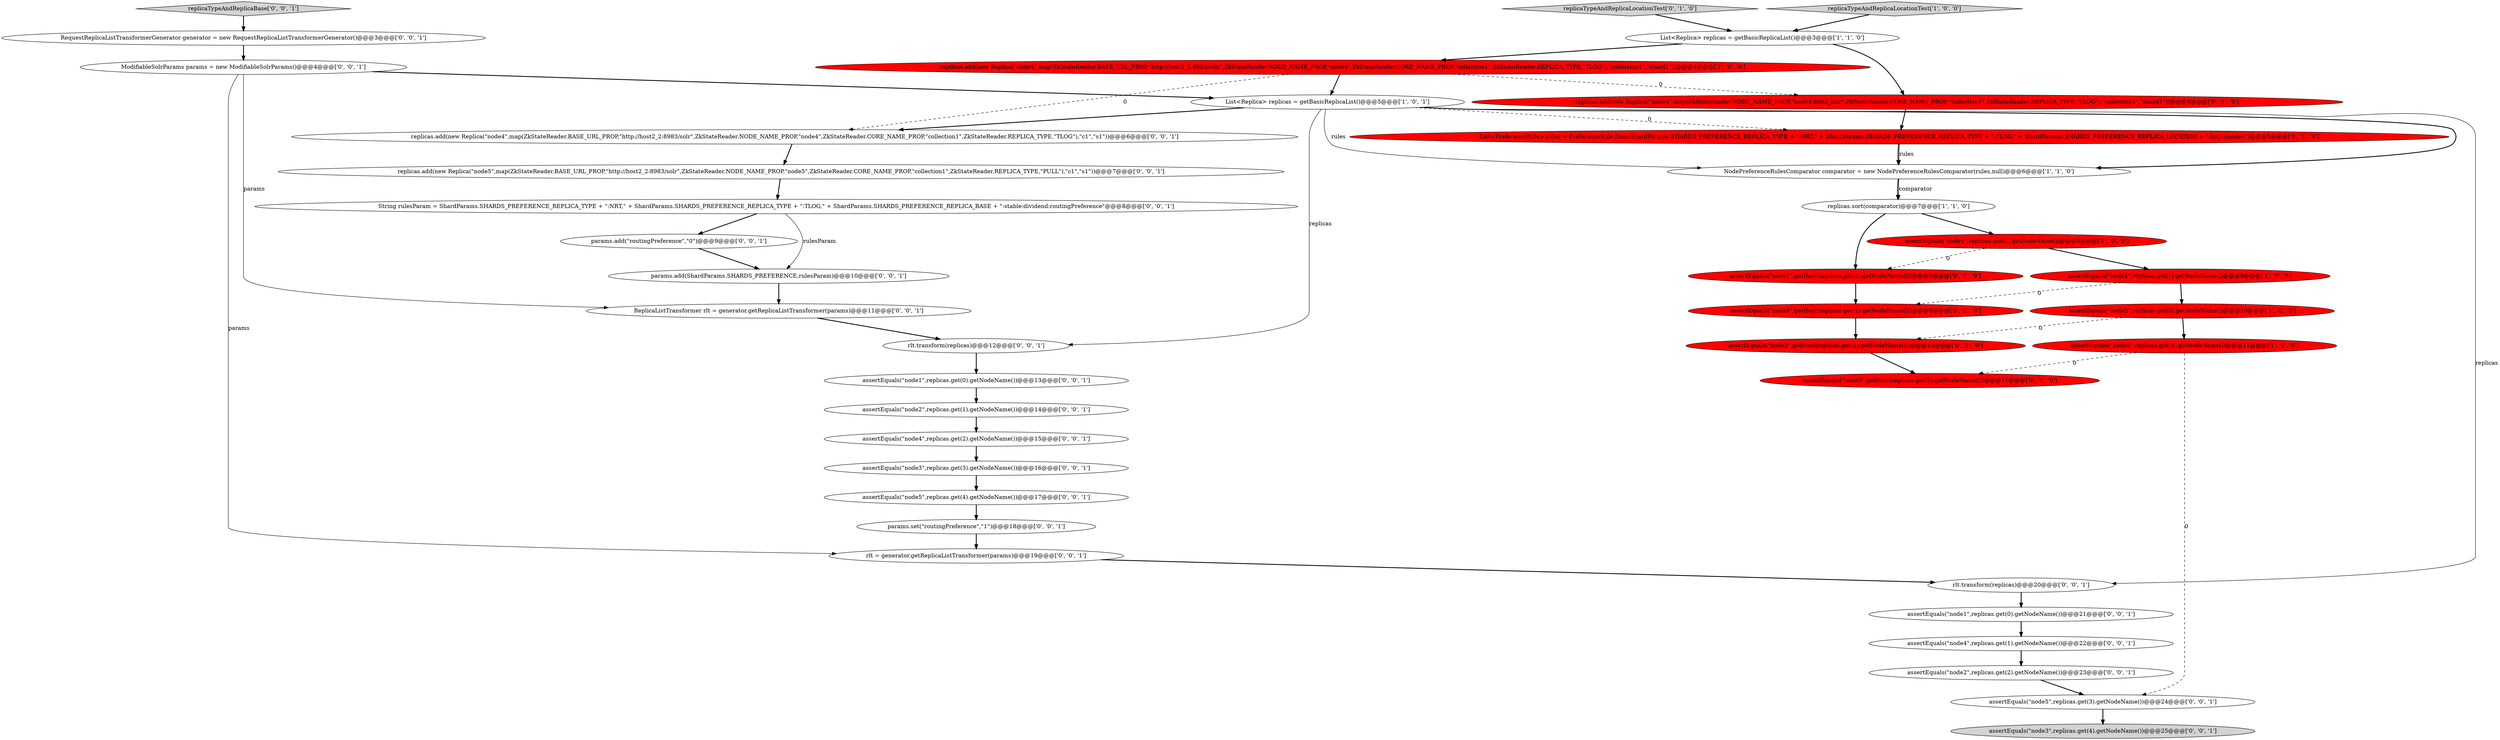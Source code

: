 digraph {
9 [style = filled, label = "assertEquals(\"node4\",replicas.get(1).getNodeName())@@@9@@@['1', '0', '0']", fillcolor = red, shape = ellipse image = "AAA1AAABBB1BBB"];
30 [style = filled, label = "rlt = generator.getReplicaListTransformer(params)@@@19@@@['0', '0', '1']", fillcolor = white, shape = ellipse image = "AAA0AAABBB3BBB"];
20 [style = filled, label = "assertEquals(\"node4\",replicas.get(2).getNodeName())@@@15@@@['0', '0', '1']", fillcolor = white, shape = ellipse image = "AAA0AAABBB3BBB"];
13 [style = filled, label = "assertEquals(\"node2\",getHost(replicas.get(2).getNodeName()))@@@10@@@['0', '1', '0']", fillcolor = red, shape = ellipse image = "AAA1AAABBB2BBB"];
11 [style = filled, label = "assertEquals(\"node4\",getHost(replicas.get(1).getNodeName()))@@@9@@@['0', '1', '0']", fillcolor = red, shape = ellipse image = "AAA1AAABBB2BBB"];
26 [style = filled, label = "assertEquals(\"node3\",replicas.get(3).getNodeName())@@@16@@@['0', '0', '1']", fillcolor = white, shape = ellipse image = "AAA0AAABBB3BBB"];
23 [style = filled, label = "ReplicaListTransformer rlt = generator.getReplicaListTransformer(params)@@@11@@@['0', '0', '1']", fillcolor = white, shape = ellipse image = "AAA0AAABBB3BBB"];
28 [style = filled, label = "replicaTypeAndReplicaBase['0', '0', '1']", fillcolor = lightgray, shape = diamond image = "AAA0AAABBB3BBB"];
2 [style = filled, label = "List<Replica> replicas = getBasicReplicaList()@@@3@@@['1', '1', '0']", fillcolor = white, shape = ellipse image = "AAA0AAABBB1BBB"];
17 [style = filled, label = "RequestReplicaListTransformerGenerator generator = new RequestReplicaListTransformerGenerator()@@@3@@@['0', '0', '1']", fillcolor = white, shape = ellipse image = "AAA0AAABBB3BBB"];
38 [style = filled, label = "assertEquals(\"node2\",replicas.get(2).getNodeName())@@@23@@@['0', '0', '1']", fillcolor = white, shape = ellipse image = "AAA0AAABBB3BBB"];
24 [style = filled, label = "assertEquals(\"node3\",replicas.get(4).getNodeName())@@@25@@@['0', '0', '1']", fillcolor = lightgray, shape = ellipse image = "AAA0AAABBB3BBB"];
35 [style = filled, label = "assertEquals(\"node1\",replicas.get(0).getNodeName())@@@21@@@['0', '0', '1']", fillcolor = white, shape = ellipse image = "AAA0AAABBB3BBB"];
16 [style = filled, label = "replicas.add(new Replica(\"node4\",map(ZkStateReader.NODE_NAME_PROP,\"node4:8983_solr\",ZkStateReader.CORE_NAME_PROP,\"collection1\",ZkStateReader.REPLICA_TYPE,\"TLOG\"),\"collection1\",\"shard1\"))@@@4@@@['0', '1', '0']", fillcolor = red, shape = ellipse image = "AAA1AAABBB2BBB"];
18 [style = filled, label = "replicas.add(new Replica(\"node4\",map(ZkStateReader.BASE_URL_PROP,\"http://host2_2:8983/solr\",ZkStateReader.NODE_NAME_PROP,\"node4\",ZkStateReader.CORE_NAME_PROP,\"collection1\",ZkStateReader.REPLICA_TYPE,\"TLOG\"),\"c1\",\"s1\"))@@@6@@@['0', '0', '1']", fillcolor = white, shape = ellipse image = "AAA0AAABBB3BBB"];
15 [style = filled, label = "assertEquals(\"node1\",getHost(replicas.get(0).getNodeName()))@@@8@@@['0', '1', '0']", fillcolor = red, shape = ellipse image = "AAA1AAABBB2BBB"];
4 [style = filled, label = "assertEquals(\"node3\",replicas.get(3).getNodeName())@@@11@@@['1', '0', '0']", fillcolor = red, shape = ellipse image = "AAA1AAABBB1BBB"];
21 [style = filled, label = "ModifiableSolrParams params = new ModifiableSolrParams()@@@4@@@['0', '0', '1']", fillcolor = white, shape = ellipse image = "AAA0AAABBB3BBB"];
25 [style = filled, label = "assertEquals(\"node1\",replicas.get(0).getNodeName())@@@13@@@['0', '0', '1']", fillcolor = white, shape = ellipse image = "AAA0AAABBB3BBB"];
27 [style = filled, label = "assertEquals(\"node5\",replicas.get(4).getNodeName())@@@17@@@['0', '0', '1']", fillcolor = white, shape = ellipse image = "AAA0AAABBB3BBB"];
0 [style = filled, label = "replicaTypeAndReplicaLocationTest['1', '0', '0']", fillcolor = lightgray, shape = diamond image = "AAA0AAABBB1BBB"];
8 [style = filled, label = "assertEquals(\"node2\",replicas.get(2).getNodeName())@@@10@@@['1', '0', '0']", fillcolor = red, shape = ellipse image = "AAA1AAABBB1BBB"];
12 [style = filled, label = "replicaTypeAndReplicaLocationTest['0', '1', '0']", fillcolor = lightgray, shape = diamond image = "AAA0AAABBB2BBB"];
29 [style = filled, label = "replicas.add(new Replica(\"node5\",map(ZkStateReader.BASE_URL_PROP,\"http://host2_2:8983/solr\",ZkStateReader.NODE_NAME_PROP,\"node5\",ZkStateReader.CORE_NAME_PROP,\"collection1\",ZkStateReader.REPLICA_TYPE,\"PULL\"),\"c1\",\"s1\"))@@@7@@@['0', '0', '1']", fillcolor = white, shape = ellipse image = "AAA0AAABBB3BBB"];
36 [style = filled, label = "assertEquals(\"node4\",replicas.get(1).getNodeName())@@@22@@@['0', '0', '1']", fillcolor = white, shape = ellipse image = "AAA0AAABBB3BBB"];
32 [style = filled, label = "assertEquals(\"node2\",replicas.get(1).getNodeName())@@@14@@@['0', '0', '1']", fillcolor = white, shape = ellipse image = "AAA0AAABBB3BBB"];
34 [style = filled, label = "assertEquals(\"node5\",replicas.get(3).getNodeName())@@@24@@@['0', '0', '1']", fillcolor = white, shape = ellipse image = "AAA0AAABBB3BBB"];
37 [style = filled, label = "String rulesParam = ShardParams.SHARDS_PREFERENCE_REPLICA_TYPE + \":NRT,\" + ShardParams.SHARDS_PREFERENCE_REPLICA_TYPE + \":TLOG,\" + ShardParams.SHARDS_PREFERENCE_REPLICA_BASE + \":stable:dividend:routingPreference\"@@@8@@@['0', '0', '1']", fillcolor = white, shape = ellipse image = "AAA0AAABBB3BBB"];
7 [style = filled, label = "NodePreferenceRulesComparator comparator = new NodePreferenceRulesComparator(rules,null)@@@6@@@['1', '1', '0']", fillcolor = white, shape = ellipse image = "AAA0AAABBB1BBB"];
33 [style = filled, label = "rlt.transform(replicas)@@@12@@@['0', '0', '1']", fillcolor = white, shape = ellipse image = "AAA0AAABBB3BBB"];
6 [style = filled, label = "replicas.sort(comparator)@@@7@@@['1', '1', '0']", fillcolor = white, shape = ellipse image = "AAA0AAABBB1BBB"];
5 [style = filled, label = "replicas.add(new Replica(\"node4\",map(ZkStateReader.BASE_URL_PROP,\"http://host2_2:8983/solr\",ZkStateReader.NODE_NAME_PROP,\"node4\",ZkStateReader.CORE_NAME_PROP,\"collection1\",ZkStateReader.REPLICA_TYPE,\"TLOG\"),\"collection1\",\"shard1\"))@@@4@@@['1', '0', '0']", fillcolor = red, shape = ellipse image = "AAA1AAABBB1BBB"];
31 [style = filled, label = "rlt.transform(replicas)@@@20@@@['0', '0', '1']", fillcolor = white, shape = ellipse image = "AAA0AAABBB3BBB"];
39 [style = filled, label = "params.set(\"routingPreference\",\"1\")@@@18@@@['0', '0', '1']", fillcolor = white, shape = ellipse image = "AAA0AAABBB3BBB"];
10 [style = filled, label = "List<PreferenceRule> rules = PreferenceRule.from(ShardParams.SHARDS_PREFERENCE_REPLICA_TYPE + \":NRT,\" + ShardParams.SHARDS_PREFERENCE_REPLICA_TYPE + \":TLOG,\" + ShardParams.SHARDS_PREFERENCE_REPLICA_LOCATION + \":http://node4\")@@@5@@@['0', '1', '0']", fillcolor = red, shape = ellipse image = "AAA1AAABBB2BBB"];
19 [style = filled, label = "params.add(\"routingPreference\",\"0\")@@@9@@@['0', '0', '1']", fillcolor = white, shape = ellipse image = "AAA0AAABBB3BBB"];
3 [style = filled, label = "assertEquals(\"node1\",replicas.get(0).getNodeName())@@@8@@@['1', '0', '0']", fillcolor = red, shape = ellipse image = "AAA1AAABBB1BBB"];
1 [style = filled, label = "List<Replica> replicas = getBasicReplicaList()@@@5@@@['1', '0', '1']", fillcolor = white, shape = ellipse image = "AAA0AAABBB1BBB"];
22 [style = filled, label = "params.add(ShardParams.SHARDS_PREFERENCE,rulesParam)@@@10@@@['0', '0', '1']", fillcolor = white, shape = ellipse image = "AAA0AAABBB3BBB"];
14 [style = filled, label = "assertEquals(\"node3\",getHost(replicas.get(3).getNodeName()))@@@11@@@['0', '1', '0']", fillcolor = red, shape = ellipse image = "AAA1AAABBB2BBB"];
6->3 [style = bold, label=""];
16->10 [style = bold, label=""];
20->26 [style = bold, label=""];
10->7 [style = solid, label="rules"];
0->2 [style = bold, label=""];
25->32 [style = bold, label=""];
1->7 [style = solid, label="rules"];
1->18 [style = bold, label=""];
29->37 [style = bold, label=""];
1->10 [style = dashed, label="0"];
5->18 [style = dashed, label="0"];
9->8 [style = bold, label=""];
7->6 [style = solid, label="comparator"];
1->7 [style = bold, label=""];
10->7 [style = bold, label=""];
22->23 [style = bold, label=""];
6->15 [style = bold, label=""];
8->13 [style = dashed, label="0"];
1->33 [style = solid, label="replicas"];
39->30 [style = bold, label=""];
5->16 [style = dashed, label="0"];
3->9 [style = bold, label=""];
5->1 [style = bold, label=""];
26->27 [style = bold, label=""];
12->2 [style = bold, label=""];
18->29 [style = bold, label=""];
27->39 [style = bold, label=""];
23->33 [style = bold, label=""];
34->24 [style = bold, label=""];
15->11 [style = bold, label=""];
31->35 [style = bold, label=""];
33->25 [style = bold, label=""];
30->31 [style = bold, label=""];
11->13 [style = bold, label=""];
21->1 [style = bold, label=""];
7->6 [style = bold, label=""];
4->34 [style = dashed, label="0"];
38->34 [style = bold, label=""];
21->30 [style = solid, label="params"];
28->17 [style = bold, label=""];
37->22 [style = solid, label="rulesParam"];
3->15 [style = dashed, label="0"];
9->11 [style = dashed, label="0"];
4->14 [style = dashed, label="0"];
37->19 [style = bold, label=""];
36->38 [style = bold, label=""];
8->4 [style = bold, label=""];
35->36 [style = bold, label=""];
21->23 [style = solid, label="params"];
19->22 [style = bold, label=""];
13->14 [style = bold, label=""];
17->21 [style = bold, label=""];
32->20 [style = bold, label=""];
1->31 [style = solid, label="replicas"];
2->5 [style = bold, label=""];
2->16 [style = bold, label=""];
}
